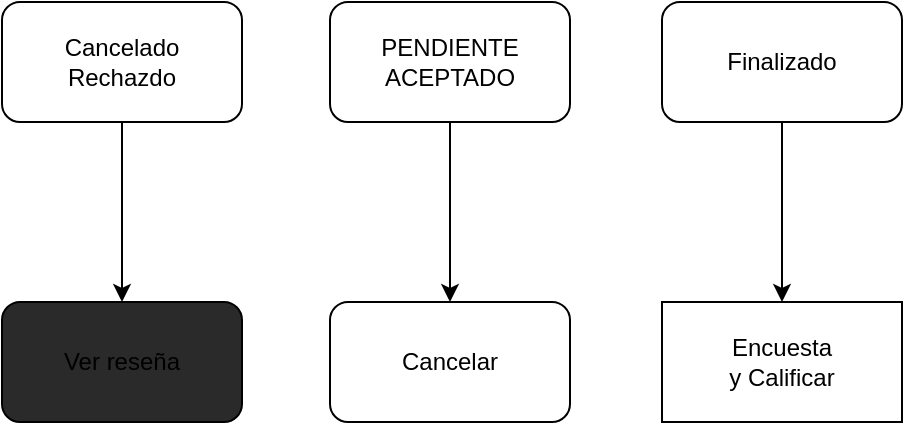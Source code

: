 <mxfile>
    <diagram id="1tXXXXlz0xa4yaOWbkxH" name="Page-1">
        <mxGraphModel dx="1350" dy="630" grid="1" gridSize="10" guides="1" tooltips="1" connect="1" arrows="1" fold="1" page="1" pageScale="1" pageWidth="827" pageHeight="1169" math="0" shadow="0">
            <root>
                <mxCell id="0"/>
                <mxCell id="1" parent="0"/>
                <mxCell id="5" style="edgeStyle=orthogonalEdgeStyle;rounded=0;orthogonalLoop=1;jettySize=auto;html=1;exitX=0.5;exitY=1;exitDx=0;exitDy=0;entryX=0.5;entryY=0;entryDx=0;entryDy=0;" edge="1" parent="1" source="2" target="3">
                    <mxGeometry relative="1" as="geometry"/>
                </mxCell>
                <mxCell id="2" value="PENDIENTE&lt;br&gt;ACEPTADO" style="rounded=1;whiteSpace=wrap;html=1;" vertex="1" parent="1">
                    <mxGeometry x="354" y="50" width="120" height="60" as="geometry"/>
                </mxCell>
                <mxCell id="3" value="Cancelar&lt;br&gt;" style="rounded=1;whiteSpace=wrap;html=1;" vertex="1" parent="1">
                    <mxGeometry x="354" y="200" width="120" height="60" as="geometry"/>
                </mxCell>
                <mxCell id="11" style="edgeStyle=orthogonalEdgeStyle;rounded=0;orthogonalLoop=1;jettySize=auto;html=1;exitX=0.5;exitY=1;exitDx=0;exitDy=0;entryX=0.5;entryY=0;entryDx=0;entryDy=0;" edge="1" parent="1" source="4" target="10">
                    <mxGeometry relative="1" as="geometry"/>
                </mxCell>
                <mxCell id="4" value="Finalizado" style="rounded=1;whiteSpace=wrap;html=1;" vertex="1" parent="1">
                    <mxGeometry x="520" y="50" width="120" height="60" as="geometry"/>
                </mxCell>
                <mxCell id="17" style="edgeStyle=orthogonalEdgeStyle;rounded=0;orthogonalLoop=1;jettySize=auto;html=1;exitX=0.5;exitY=1;exitDx=0;exitDy=0;entryX=0.5;entryY=0;entryDx=0;entryDy=0;" edge="1" parent="1" source="6" target="16">
                    <mxGeometry relative="1" as="geometry"/>
                </mxCell>
                <mxCell id="6" value="Cancelado&lt;br&gt;Rechazdo" style="rounded=1;whiteSpace=wrap;html=1;" vertex="1" parent="1">
                    <mxGeometry x="190" y="50" width="120" height="60" as="geometry"/>
                </mxCell>
                <mxCell id="10" value="Encuesta&lt;br&gt;y Calificar&lt;br&gt;" style="rounded=0;whiteSpace=wrap;html=1;" vertex="1" parent="1">
                    <mxGeometry x="520" y="200" width="120" height="60" as="geometry"/>
                </mxCell>
                <mxCell id="16" value="Ver reseña" style="rounded=1;whiteSpace=wrap;html=1;fillColor=#2A2A2A;" vertex="1" parent="1">
                    <mxGeometry x="190" y="200" width="120" height="60" as="geometry"/>
                </mxCell>
            </root>
        </mxGraphModel>
    </diagram>
</mxfile>
